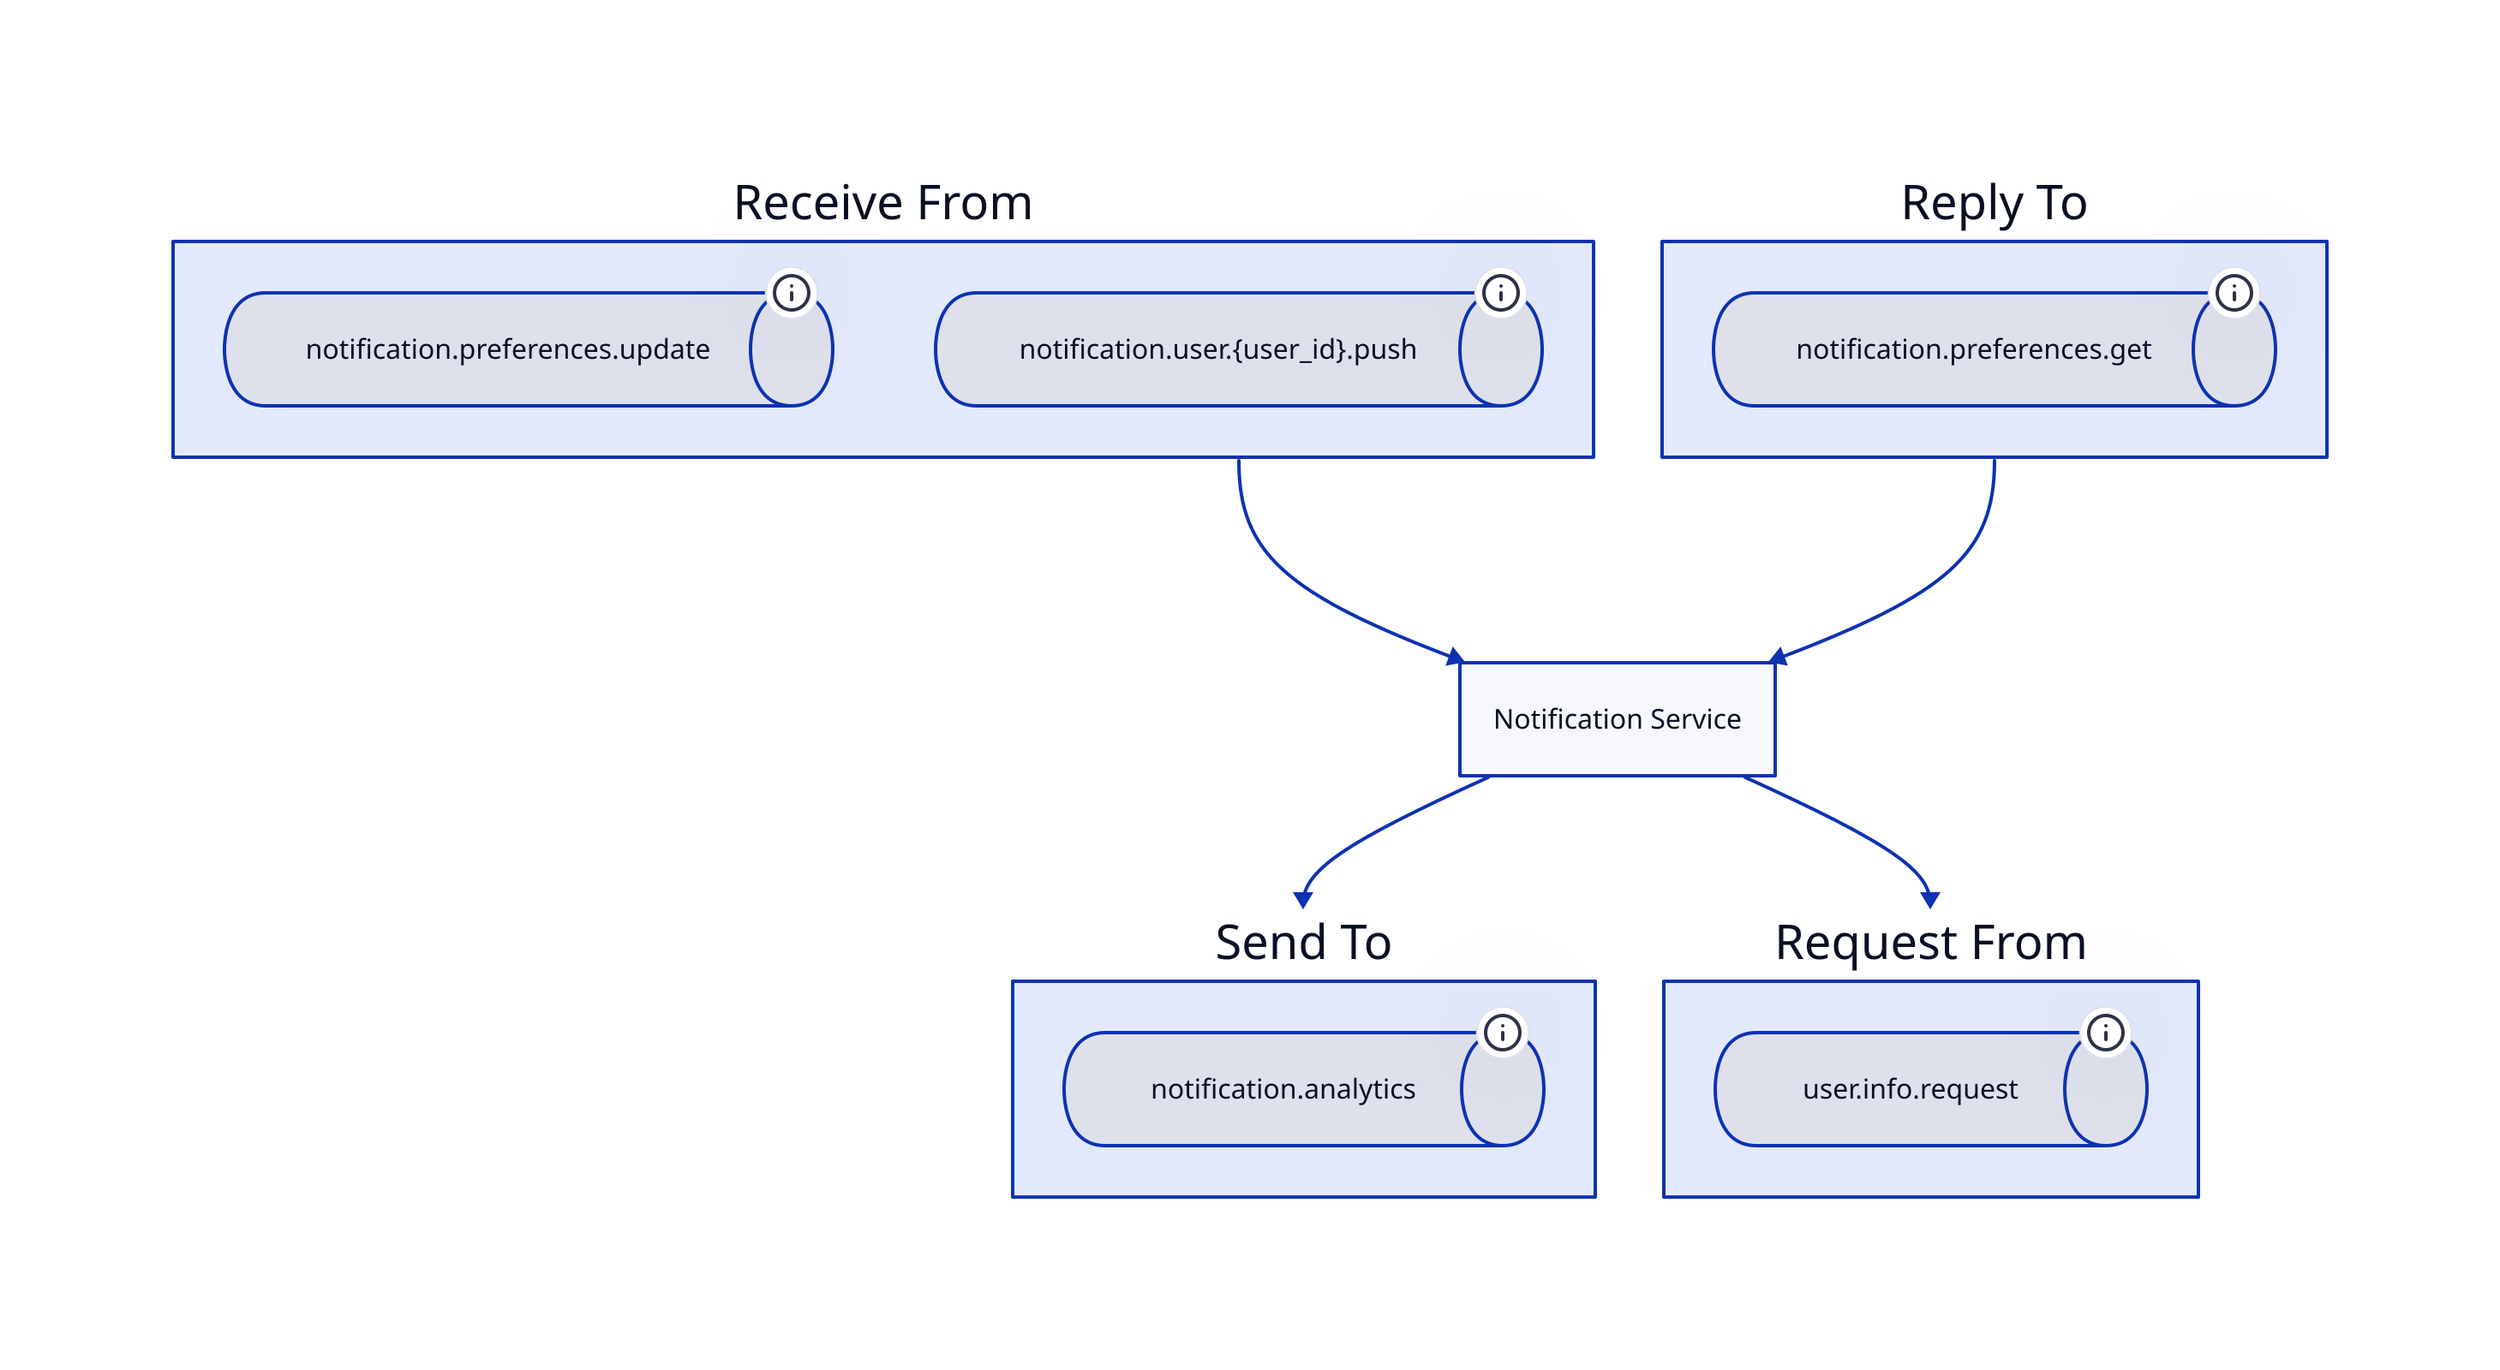 'Receive From': {
  'notification.preferences.update': { 
    shape: queue
    tooltip: ||json
{
  "preferences": {
    "categories": {
      "marketing": "boolean",
      "security": "boolean",
      "updates": "boolean"
    },
    "email_enabled": "boolean",
    "push_enabled": "boolean",
    "quiet_hours": {
      "enabled": "boolean",
      "end": "string[time]",
      "start": "string[time]"
    },
    "sms_enabled": "boolean"
  },
  "updated_at": "string[date-time]",
  "user_id": "string[uuid]"
}
    ||
  }
  'notification.user.{user_id}.push': { 
    shape: queue
    tooltip: ||json
{
  "body": "string",
  "created_at": "string[date-time]",
  "data": "object",
  "notification_id": "string[uuid]",
  "priority": "string[enum:low,normal,high]",
  "title": "string",
  "user_id": "string[uuid]"
}
    ||
  }
}
'Send To': {
  'notification.analytics': { 
    shape: queue
    tooltip: ||json
{
  "event_id": "string[uuid]",
  "event_type": "string[enum:notification_sent,notification_opened,notification_clicked]",
  "metadata": {
    "environment": "string[enum:development,staging,production]",
    "platform": "string[enum:ios,android,web]",
    "source": "string[enum:mobile,web,api]",
    "version": "string"
  },
  "notification_id": "string[uuid]",
  "timestamp": "string[date-time]",
  "user_id": "string[uuid]"
}
    ||
  }
}
'Reply To': {
  'notification.preferences.get': { 
    shape: queue
    tooltip: ||json
Request:
{
  "user_id": "string[uuid]"
}
Reply:
{
  "preferences": {
    "categories": {
      "marketing": "boolean",
      "security": "boolean",
      "updates": "boolean"
    },
    "email_enabled": "boolean",
    "push_enabled": "boolean",
    "quiet_hours": {
      "enabled": "boolean",
      "end": "string[time]",
      "start": "string[time]"
    },
    "sms_enabled": "boolean"
  },
  "updated_at": "string[date-time]"
}
    ||
  }
}
'Request From': {
  'user.info.request': { 
    shape: queue
    tooltip: ||json
Request:
{
  "user_id": "string[uuid]"
}
Reply:
{
  "email": "string[email]",
  "error": {
    "code": "string",
    "message": "string"
  },
  "language": "string",
  "name": "string",
  "timezone": "string",
  "user_id": "string[uuid]"
}
    ||
  }
}
'Receive From' -> 'Notification Service'
'Notification Service' -> 'Send To'
'Reply To' -> 'Notification Service'
'Notification Service' -> 'Request From'